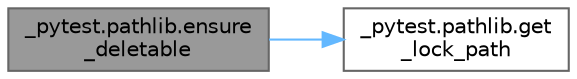 digraph "_pytest.pathlib.ensure_deletable"
{
 // LATEX_PDF_SIZE
  bgcolor="transparent";
  edge [fontname=Helvetica,fontsize=10,labelfontname=Helvetica,labelfontsize=10];
  node [fontname=Helvetica,fontsize=10,shape=box,height=0.2,width=0.4];
  rankdir="LR";
  Node1 [id="Node000001",label="_pytest.pathlib.ensure\l_deletable",height=0.2,width=0.4,color="gray40", fillcolor="grey60", style="filled", fontcolor="black",tooltip=" "];
  Node1 -> Node2 [id="edge1_Node000001_Node000002",color="steelblue1",style="solid",tooltip=" "];
  Node2 [id="Node000002",label="_pytest.pathlib.get\l_lock_path",height=0.2,width=0.4,color="grey40", fillcolor="white", style="filled",URL="$namespace__pytest_1_1pathlib.html#a71cc9f2b91e8d7c2f31e80cc596fc1ad",tooltip=" "];
}
